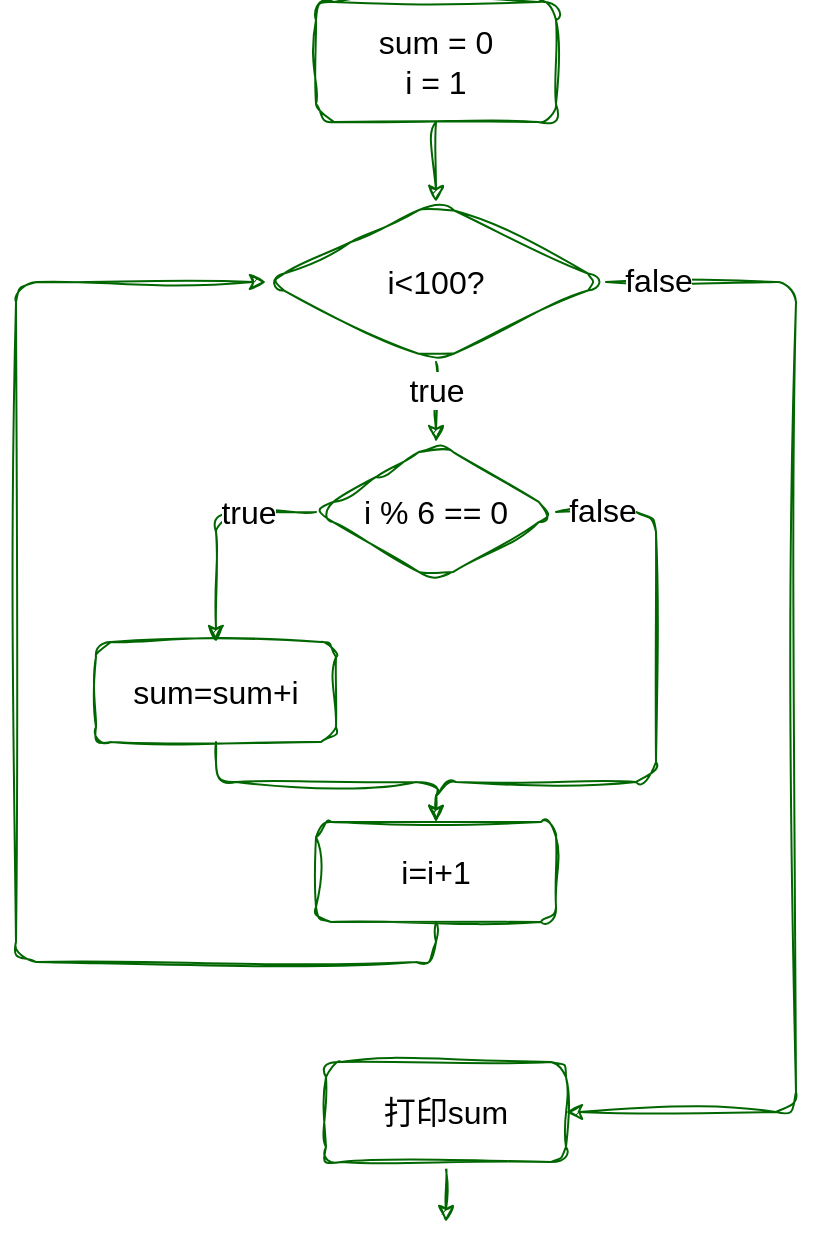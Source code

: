 <mxfile>
    <diagram id="aOODkq5WZ-V2enEM6pfe" name="Page-1">
        <mxGraphModel dx="1126" dy="1139" grid="1" gridSize="10" guides="1" tooltips="1" connect="1" arrows="1" fold="1" page="1" pageScale="1" pageWidth="850" pageHeight="1100" math="0" shadow="0">
            <root>
                <mxCell id="0"/>
                <mxCell id="1" parent="0"/>
                <mxCell id="5" style="edgeStyle=none;html=1;exitX=0.5;exitY=1;exitDx=0;exitDy=0;entryX=0.5;entryY=0;entryDx=0;entryDy=0;fontSize=16;sketch=1;curveFitting=1;jiggle=2;rounded=1;strokeColor=#006600;" parent="1" source="2" target="4" edge="1">
                    <mxGeometry relative="1" as="geometry"/>
                </mxCell>
                <mxCell id="2" value="sum = 0&lt;div&gt;i = 1&lt;/div&gt;" style="rounded=1;whiteSpace=wrap;html=1;fontSize=16;sketch=1;curveFitting=1;jiggle=2;strokeColor=#006600;" parent="1" vertex="1">
                    <mxGeometry x="360" y="80" width="120" height="60" as="geometry"/>
                </mxCell>
                <mxCell id="10" style="edgeStyle=orthogonalEdgeStyle;html=1;entryX=1;entryY=0.5;entryDx=0;entryDy=0;elbow=vertical;fontSize=16;sketch=1;curveFitting=1;jiggle=2;rounded=1;strokeColor=#006600;" parent="1" source="4" target="9" edge="1">
                    <mxGeometry relative="1" as="geometry">
                        <mxPoint x="500" y="650" as="targetPoint"/>
                        <mxPoint x="585" y="260" as="sourcePoint"/>
                        <Array as="points">
                            <mxPoint x="600" y="220"/>
                            <mxPoint x="600" y="635"/>
                        </Array>
                    </mxGeometry>
                </mxCell>
                <mxCell id="11" value="false" style="edgeLabel;html=1;align=center;verticalAlign=middle;resizable=0;points=[];fontSize=16;rounded=1;sketch=1;curveFitting=1;jiggle=2;" parent="10" vertex="1" connectable="0">
                    <mxGeometry x="-0.916" y="1" relative="1" as="geometry">
                        <mxPoint as="offset"/>
                    </mxGeometry>
                </mxCell>
                <mxCell id="13" style="edgeStyle=none;html=1;exitX=0.5;exitY=1;exitDx=0;exitDy=0;entryX=0.5;entryY=0;entryDx=0;entryDy=0;fontSize=16;sketch=1;curveFitting=1;jiggle=2;rounded=1;strokeColor=#006600;" parent="1" source="4" target="6" edge="1">
                    <mxGeometry relative="1" as="geometry"/>
                </mxCell>
                <mxCell id="19" value="true" style="edgeLabel;html=1;align=center;verticalAlign=middle;resizable=0;points=[];fontSize=16;rounded=1;sketch=1;curveFitting=1;jiggle=2;" parent="13" vertex="1" connectable="0">
                    <mxGeometry x="-0.3" relative="1" as="geometry">
                        <mxPoint as="offset"/>
                    </mxGeometry>
                </mxCell>
                <mxCell id="4" value="i&amp;lt;100?" style="rhombus;whiteSpace=wrap;html=1;fontSize=16;rounded=1;sketch=1;curveFitting=1;jiggle=2;strokeColor=#006600;" parent="1" vertex="1">
                    <mxGeometry x="335" y="180" width="170" height="80" as="geometry"/>
                </mxCell>
                <mxCell id="14" style="edgeStyle=orthogonalEdgeStyle;html=1;exitX=1;exitY=0.5;exitDx=0;exitDy=0;fontSize=16;sketch=1;curveFitting=1;jiggle=2;rounded=1;strokeColor=#006600;" parent="1" source="6" target="8" edge="1">
                    <mxGeometry relative="1" as="geometry">
                        <Array as="points">
                            <mxPoint x="530" y="335"/>
                            <mxPoint x="530" y="470"/>
                            <mxPoint x="420" y="470"/>
                        </Array>
                    </mxGeometry>
                </mxCell>
                <mxCell id="21" value="false" style="edgeLabel;html=1;align=center;verticalAlign=middle;resizable=0;points=[];fontSize=16;rounded=1;sketch=1;curveFitting=1;jiggle=2;" parent="14" vertex="1" connectable="0">
                    <mxGeometry x="-0.854" y="1" relative="1" as="geometry">
                        <mxPoint as="offset"/>
                    </mxGeometry>
                </mxCell>
                <mxCell id="15" style="edgeStyle=orthogonalEdgeStyle;html=1;exitX=0;exitY=0.5;exitDx=0;exitDy=0;entryX=0.5;entryY=0;entryDx=0;entryDy=0;fontSize=16;sketch=1;curveFitting=1;jiggle=2;rounded=1;strokeColor=#006600;" parent="1" source="6" target="7" edge="1">
                    <mxGeometry relative="1" as="geometry"/>
                </mxCell>
                <mxCell id="20" value="true" style="edgeLabel;html=1;align=center;verticalAlign=middle;resizable=0;points=[];fontSize=16;rounded=1;sketch=1;curveFitting=1;jiggle=2;" parent="15" vertex="1" connectable="0">
                    <mxGeometry x="-0.409" relative="1" as="geometry">
                        <mxPoint as="offset"/>
                    </mxGeometry>
                </mxCell>
                <mxCell id="6" value="i % 6 == 0" style="rhombus;whiteSpace=wrap;html=1;fontSize=16;rounded=1;sketch=1;curveFitting=1;jiggle=2;strokeColor=#006600;" parent="1" vertex="1">
                    <mxGeometry x="360" y="300" width="120" height="70" as="geometry"/>
                </mxCell>
                <mxCell id="18" style="edgeStyle=orthogonalEdgeStyle;html=1;exitX=0.5;exitY=1;exitDx=0;exitDy=0;entryX=0.5;entryY=0;entryDx=0;entryDy=0;fontSize=16;sketch=1;curveFitting=1;jiggle=2;rounded=1;strokeColor=#006600;" parent="1" source="7" target="8" edge="1">
                    <mxGeometry relative="1" as="geometry"/>
                </mxCell>
                <mxCell id="7" value="sum=sum+i" style="rounded=1;whiteSpace=wrap;html=1;fontSize=16;sketch=1;curveFitting=1;jiggle=2;strokeColor=#006600;" parent="1" vertex="1">
                    <mxGeometry x="250" y="400" width="120" height="50" as="geometry"/>
                </mxCell>
                <mxCell id="17" style="edgeStyle=orthogonalEdgeStyle;html=1;exitX=0.5;exitY=1;exitDx=0;exitDy=0;entryX=0;entryY=0.5;entryDx=0;entryDy=0;fontSize=16;sketch=1;curveFitting=1;jiggle=2;rounded=1;strokeColor=#006600;" parent="1" source="8" target="4" edge="1">
                    <mxGeometry relative="1" as="geometry">
                        <Array as="points">
                            <mxPoint x="420" y="560"/>
                            <mxPoint x="210" y="560"/>
                            <mxPoint x="210" y="220"/>
                        </Array>
                    </mxGeometry>
                </mxCell>
                <mxCell id="8" value="i=i+1" style="rounded=1;whiteSpace=wrap;html=1;fontSize=16;sketch=1;curveFitting=1;jiggle=2;strokeColor=#006600;" parent="1" vertex="1">
                    <mxGeometry x="360" y="490" width="120" height="50" as="geometry"/>
                </mxCell>
                <mxCell id="22" style="edgeStyle=none;html=1;exitX=0.5;exitY=1;exitDx=0;exitDy=0;fontSize=16;sketch=1;curveFitting=1;jiggle=2;rounded=1;strokeColor=#006600;" parent="1" source="9" edge="1">
                    <mxGeometry relative="1" as="geometry">
                        <mxPoint x="425" y="690" as="targetPoint"/>
                    </mxGeometry>
                </mxCell>
                <mxCell id="9" value="打印sum" style="rounded=1;whiteSpace=wrap;html=1;fontSize=16;sketch=1;curveFitting=1;jiggle=2;strokeColor=#006600;" parent="1" vertex="1">
                    <mxGeometry x="365" y="610" width="120" height="50" as="geometry"/>
                </mxCell>
            </root>
        </mxGraphModel>
    </diagram>
</mxfile>
